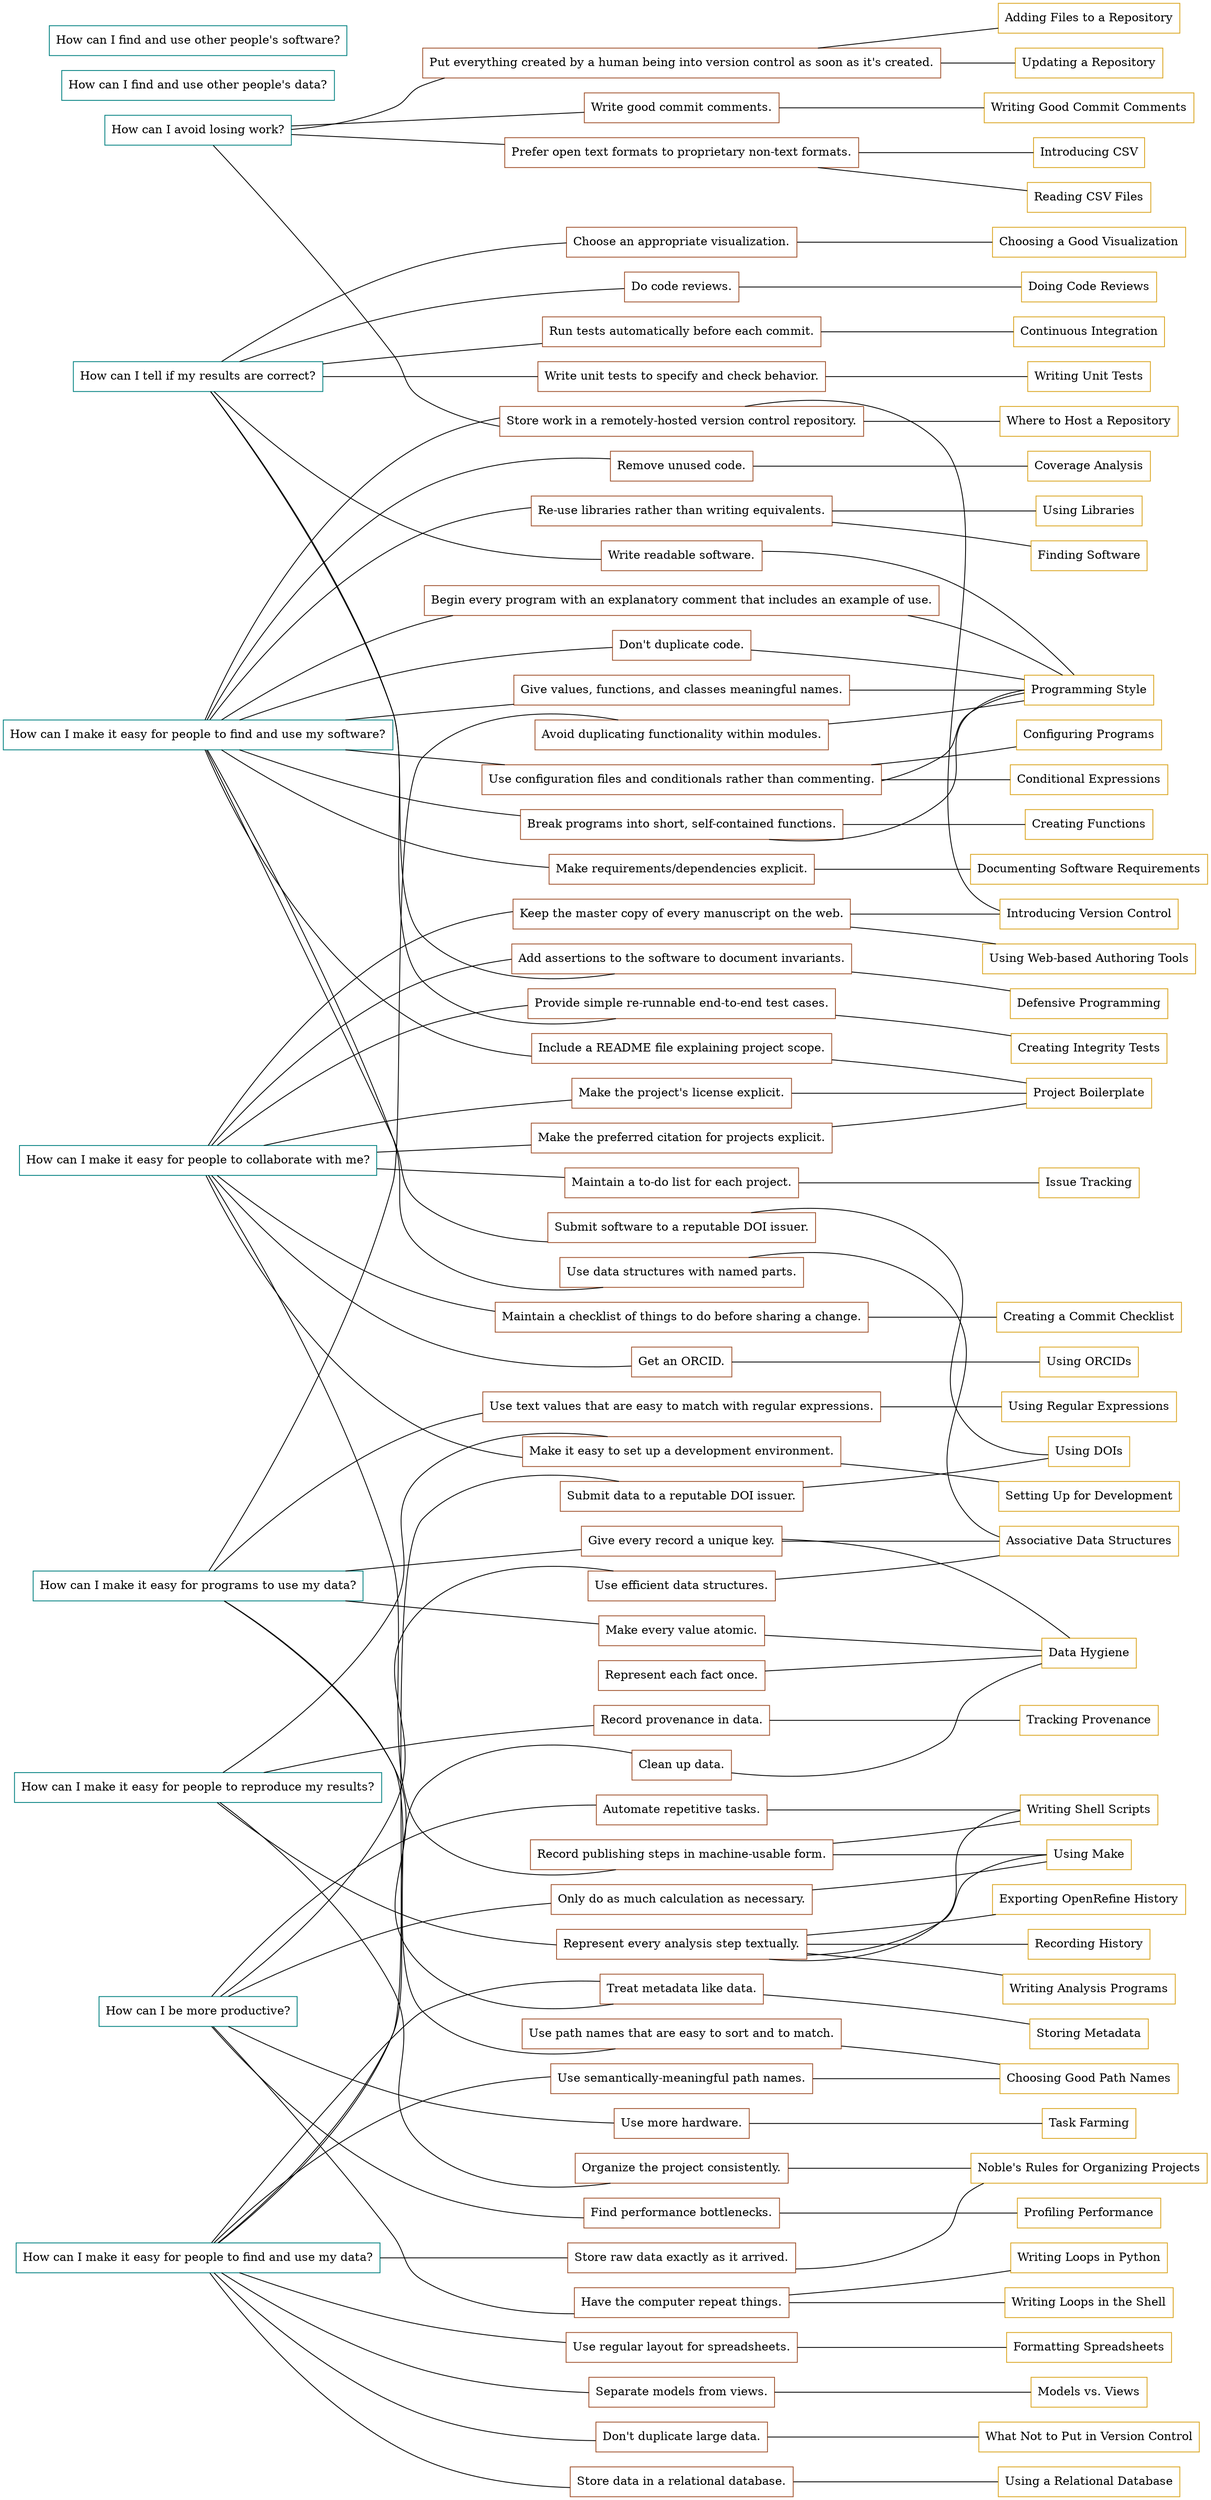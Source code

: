 graph scb {
	// Properties.
	rankdir = "LR";
	node [shape="box"];

	// Questions and answers.
	node [color="teal"];
	q_avoid_losing_work [label="How can I avoid losing work?"];
	q_find_use_others_data [label="How can I find and use other people's data?"];
	q_make_data_findable [label="How can I make it easy for people to find and use my data?"];
	q_make_data_usable_by_programs [label="How can I make it easy for programs to use my data?"];
	q_find_use_others_software [label="How can I find and use other people's software?"];
	q_make_software_findable_usable [label="How can I make it easy for people to find and use my software?"];
	q_results_correct [label="How can I tell if my results are correct?"];
	q_results_reproducible [label="How can I make it easy for people to reproduce my results?"];
	q_improve_productivity [label="How can I be more productive?"];
	q_make_collaboration_easy [label="How can I make it easy for people to collaborate with me?"];

	// Answers and topics.
	node [color="sienna"];
	a_add_assertions [label="Add assertions to the software to document invariants."];
	a_add_human_work_to_repo [label="Put everything created by a human being into version control as soon as it's created."];
	a_atomic_values [label="Make every value atomic."];
	a_automate_tasks [label="Automate repetitive tasks."];
	a_avoid_duplication [label="Avoid duplicating functionality within modules."];
	a_build_and_smoke_tests [label="Provide simple re-runnable end-to-end test cases."];
	a_choose_visualization [label="Choose an appropriate visualization."];
	a_clean_up_data [label="Clean up data."];
	a_code_reviews [label="Do code reviews."];
	a_commit_checklist [label="Maintain a checklist of things to do before sharing a change."];
	a_consistent_project_organization [label="Organize the project consistently."];
	a_data_doi [label="Submit data to a reputable DOI issuer."];
	a_document_function [label="Begin every program with an explanatory comment that includes an example of use."];
	a_dont_duplicate_code [label="Don't duplicate code."];
	a_dont_duplicate_large_data [label="Don't duplicate large data."];
	a_eliminate_redundant_calculation [label="Only do as much calculation as necessary."];
	a_explicit_requirements [label="Make requirements/dependencies explicit."];
	a_get_orcid [label="Get an ORCID."];
	a_give_code_meaningful_names [label="Give values, functions, and classes meaningful names."];
	a_good_commit_comments [label="Write good commit comments."];
	a_have_computer_repeat_things [label="Have the computer repeat things."];
	a_include_readme [label="Include a README file explaining project scope."];
	a_keys_for_records [label="Give every record a unique key."];
	a_master_manuscript_online [label="Keep the master copy of every manuscript on the web."];
	a_meaningful_path_names [label="Use semantically-meaningful path names."];
	a_prefer_open_text [label="Prefer open text formats to proprietary non-text formats."];
	a_profile_performance [label="Find performance bottlenecks."];
	a_project_todo_list [label="Maintain a to-do list for each project."];
	a_record_analysis_steps_textually [label="Represent every analysis step textually."];
	a_record_data_provenance [label="Record provenance in data."];
	a_record_publishing_steps [label="Record publishing steps in machine-usable form."];
	a_regular_spreadsheet_layout [label="Use regular layout for spreadsheets."];
	a_remove_unused_code [label="Remove unused code."];
	a_represent_each_fact_once [label="Represent each fact once."];
	a_reuse_libraries [label="Re-use libraries rather than writing equivalents."];
	a_run_precommit_checks [label="Run tests automatically before each commit."];
	a_separate_models_from_views [label="Separate models from views."];
	a_set_up_development [label="Make it easy to set up a development environment."];
	a_software_doi [label="Submit software to a reputable DOI issuer."];
	a_specify_citation [label="Make the preferred citation for projects explicit."];
	a_specify_license [label="Make the project's license explicit."];
	a_store_raw_data [label="Store raw data exactly as it arrived."];
	a_store_work_remote_repo [label="Store work in a remotely-hosted version control repository."];
	a_treat_metadata_like_data [label="Treat metadata like data."];
	a_use_associative_data_structures [label="Use data structures with named parts."];
	a_use_clusters [label="Use more hardware."];
	a_use_config_files [label="Use configuration files and conditionals rather than commenting."];
	a_use_efficient_data_structures [label="Use efficient data structures."];
	a_use_functions [label="Break programs into short, self-contained functions."];
	a_use_matchable_text [label="Use text values that are easy to match with regular expressions."];
	a_use_relational_database [label="Store data in a relational database."];
	a_use_sortable_matchable_path_names [label="Use path names that are easy to sort and to match."];
	a_write_readable_software [label="Write readable software."];
	a_write_unit_tests [label="Write unit tests to specify and check behavior."];

	// Topics.
	node [color="goldenrod"];
	t_add_to_repository [label="Adding Files to a Repository"];
	t_associative_structures [label="Associative Data Structures"];
	t_boilerplate [label="Project Boilerplate"];
	t_choosing_good_path_names [label="Choosing Good Path Names"];
	t_choosing_repository_host [label="Where to Host a Repository"];
	t_choosing_visualization [label="Choosing a Good Visualization"];
	t_code_reviews [label="Doing Code Reviews"];
	t_commit_checklist [label="Creating a Commit Checklist"];
	t_conditionals [label="Conditional Expressions"];
	t_continuous_integration [label="Continuous Integration"];
	t_coverage [label="Coverage Analysis"];
	t_creating_functions [label="Creating Functions"];
	t_creating_integrity_tests [label="Creating Integrity Tests"];
	t_csv_intro [label="Introducing CSV"];
	t_data_hygiene [label="Data Hygiene"];
	t_defensive_programming [label="Defensive Programming"];
	t_documenting_requirements [label="Documenting Software Requirements"];
	t_exporting_openrefine_history [label="Exporting OpenRefine History"];
	t_finding_software [label="Finding Software"];
	t_formatting_spreadsheets [label="Formatting Spreadsheets"];
	t_getting_doi [label="Using DOIs"];
	t_getting_orcid [label="Using ORCIDs"];
	t_good_commit_comments [label="Writing Good Commit Comments"];
	t_issue_tracking [label="Issue Tracking"];
	t_metadata [label="Storing Metadata"];
	t_models_vs_views [label="Models vs. Views"];
	t_nobles_rules [label="Noble's Rules for Organizing Projects"];
	t_profiling [label="Profiling Performance"];
	t_program_configuration [label="Configuring Programs"];
	t_programming_style [label="Programming Style"];
	t_read_csv [label="Reading CSV Files"];
	t_recording_history [label="Recording History"];
	t_setting_up_for_development [label="Setting Up for Development"];
	t_task_farming [label="Task Farming"];
	t_tracking_provenance [label="Tracking Provenance"];
	t_update_repository [label="Updating a Repository"];
	t_using_libraries [label="Using Libraries"];
	t_using_make [label="Using Make"];
	t_using_regular_expressions [label="Using Regular Expressions"];
	t_using_sql [label="Using a Relational Database"];
	t_using_web_authoring [label="Using Web-based Authoring Tools"];
	t_version_control_intro [label="Introducing Version Control"];
	t_what_not_to_store [label="What Not to Put in Version Control"];
	t_writing_analysis_programs [label="Writing Analysis Programs"];
	t_writing_python_loops [label="Writing Loops in Python"];
	t_writing_shell_loops [label="Writing Loops in the Shell"];
	t_writing_shell_scripts [label="Writing Shell Scripts"];
	t_writing_unit_tests [label="Writing Unit Tests"];

	// Questions to answers.

	q_avoid_losing_work -- a_add_human_work_to_repo;
	q_avoid_losing_work -- a_good_commit_comments;
	q_avoid_losing_work -- a_prefer_open_text;
	q_avoid_losing_work -- a_store_work_remote_repo;

	q_make_data_findable -- a_clean_up_data;
	q_make_data_findable -- a_data_doi;
	q_make_data_findable -- a_dont_duplicate_large_data;
	q_make_data_findable -- a_meaningful_path_names;
	q_make_data_findable -- a_regular_spreadsheet_layout;
	q_make_data_findable -- a_separate_models_from_views;
	q_make_data_findable -- a_store_raw_data;
	q_make_data_findable -- a_treat_metadata_like_data;
	q_make_data_findable -- a_use_relational_database;

	q_make_data_usable_by_programs -- a_atomic_values;
	q_make_data_usable_by_programs -- a_avoid_duplication;
	q_make_data_usable_by_programs -- a_keys_for_records;
	q_make_data_usable_by_programs -- a_treat_metadata_like_data;
	q_make_data_usable_by_programs -- a_use_matchable_text;
	q_make_data_usable_by_programs -- a_use_sortable_matchable_path_names;

	q_make_software_findable_usable -- a_document_function;
	q_make_software_findable_usable -- a_dont_duplicate_code;
	q_make_software_findable_usable -- a_explicit_requirements;
	q_make_software_findable_usable -- a_give_code_meaningful_names;
	q_make_software_findable_usable -- a_include_readme;
	q_make_software_findable_usable -- a_remove_unused_code;
	q_make_software_findable_usable -- a_reuse_libraries;
	q_make_software_findable_usable -- a_software_doi;
	q_make_software_findable_usable -- a_store_work_remote_repo;
	q_make_software_findable_usable -- a_use_associative_data_structures;
	q_make_software_findable_usable -- a_use_config_files;
	q_make_software_findable_usable -- a_use_functions;

	q_results_correct -- a_add_assertions;
	q_results_correct -- a_build_and_smoke_tests;
	q_results_correct -- a_choose_visualization;
	q_results_correct -- a_code_reviews;
	q_results_correct -- a_run_precommit_checks;
	q_results_correct -- a_write_readable_software;
	q_results_correct -- a_write_unit_tests;

	q_results_reproducible -- a_consistent_project_organization;
	q_results_reproducible -- a_record_analysis_steps_textually;
	q_results_reproducible -- a_record_data_provenance;
	q_results_reproducible -- a_set_up_development;

	q_improve_productivity -- a_automate_tasks;
	q_improve_productivity -- a_eliminate_redundant_calculation;
	q_improve_productivity -- a_have_computer_repeat_things;
	q_improve_productivity -- a_profile_performance;
	q_improve_productivity -- a_use_clusters;
	q_improve_productivity -- a_use_efficient_data_structures;

	q_make_collaboration_easy -- a_add_assertions;
	q_make_collaboration_easy -- a_build_and_smoke_tests;
	q_make_collaboration_easy -- a_commit_checklist;
	q_make_collaboration_easy -- a_get_orcid;
	q_make_collaboration_easy -- a_master_manuscript_online;
	q_make_collaboration_easy -- a_project_todo_list;
	q_make_collaboration_easy -- a_record_publishing_steps;
	q_make_collaboration_easy -- a_set_up_development;
	q_make_collaboration_easy -- a_specify_citation;
	q_make_collaboration_easy -- a_specify_license;

	// Answers to topics.

	a_add_assertions -- t_defensive_programming;

	a_add_human_work_to_repo -- t_add_to_repository;
	a_add_human_work_to_repo -- t_update_repository;

	a_atomic_values -- t_data_hygiene;

	a_automate_tasks -- t_writing_shell_scripts;

	a_avoid_duplication -- t_programming_style;

	a_build_and_smoke_tests -- t_creating_integrity_tests;

	a_choose_visualization -- t_choosing_visualization;

	a_clean_up_data -- t_data_hygiene;

	a_code_reviews -- t_code_reviews;

	a_commit_checklist -- t_commit_checklist;

	a_consistent_project_organization -- t_nobles_rules;

	a_data_doi -- t_getting_doi;

	a_document_function -- t_programming_style;

	a_dont_duplicate_code -- t_programming_style;

	a_dont_duplicate_large_data -- t_what_not_to_store;

	a_eliminate_redundant_calculation -- t_using_make;

	a_explicit_requirements -- t_documenting_requirements;

	a_get_orcid -- t_getting_orcid;

	a_give_code_meaningful_names -- t_programming_style;

	a_good_commit_comments -- t_good_commit_comments;

	a_have_computer_repeat_things -- t_writing_python_loops;
	a_have_computer_repeat_things -- t_writing_shell_loops;

	a_include_readme -- t_boilerplate;

	a_keys_for_records -- t_associative_structures;
	a_keys_for_records -- t_data_hygiene;

	a_master_manuscript_online -- t_using_web_authoring;
	a_master_manuscript_online -- t_version_control_intro;

	a_meaningful_path_names -- t_choosing_good_path_names;

	a_prefer_open_text -- t_csv_intro;
	a_prefer_open_text -- t_read_csv;

	a_profile_performance -- t_profiling;

	a_project_todo_list -- t_issue_tracking;

	a_record_analysis_steps_textually -- t_exporting_openrefine_history;
	a_record_analysis_steps_textually -- t_recording_history;
	a_record_analysis_steps_textually -- t_using_make;
	a_record_analysis_steps_textually -- t_writing_analysis_programs;
	a_record_analysis_steps_textually -- t_writing_shell_scripts;

	a_record_data_provenance -- t_tracking_provenance;

	a_record_publishing_steps -- t_using_make;
	a_record_publishing_steps -- t_writing_shell_scripts;

	a_regular_spreadsheet_layout -- t_formatting_spreadsheets;

	a_remove_unused_code -- t_coverage;

	a_represent_each_fact_once -- t_data_hygiene;

	a_reuse_libraries -- t_finding_software;
	a_reuse_libraries -- t_using_libraries;

	a_run_precommit_checks -- t_continuous_integration;

	a_separate_models_from_views -- t_models_vs_views;

	a_set_up_development -- t_setting_up_for_development;

	a_software_doi -- t_getting_doi;

	a_specify_citation -- t_boilerplate;

	a_specify_license -- t_boilerplate;

	a_store_raw_data -- t_nobles_rules;

	a_store_work_remote_repo -- t_choosing_repository_host;
	a_store_work_remote_repo -- t_version_control_intro;

	a_treat_metadata_like_data -- t_metadata;

	a_use_associative_data_structures -- t_associative_structures;

	a_use_clusters -- t_task_farming;

	a_use_config_files -- t_conditionals;
	a_use_config_files -- t_program_configuration;
	a_use_config_files -- t_programming_style;

	a_use_efficient_data_structures -- t_associative_structures;

	a_use_functions -- t_creating_functions;
	a_use_functions -- t_programming_style;

	a_use_matchable_text -- t_using_regular_expressions;

	a_use_relational_database -- t_using_sql;

	a_use_sortable_matchable_path_names -- t_choosing_good_path_names;

	a_write_readable_software -- t_programming_style;

	a_write_unit_tests -- t_writing_unit_tests;
}
